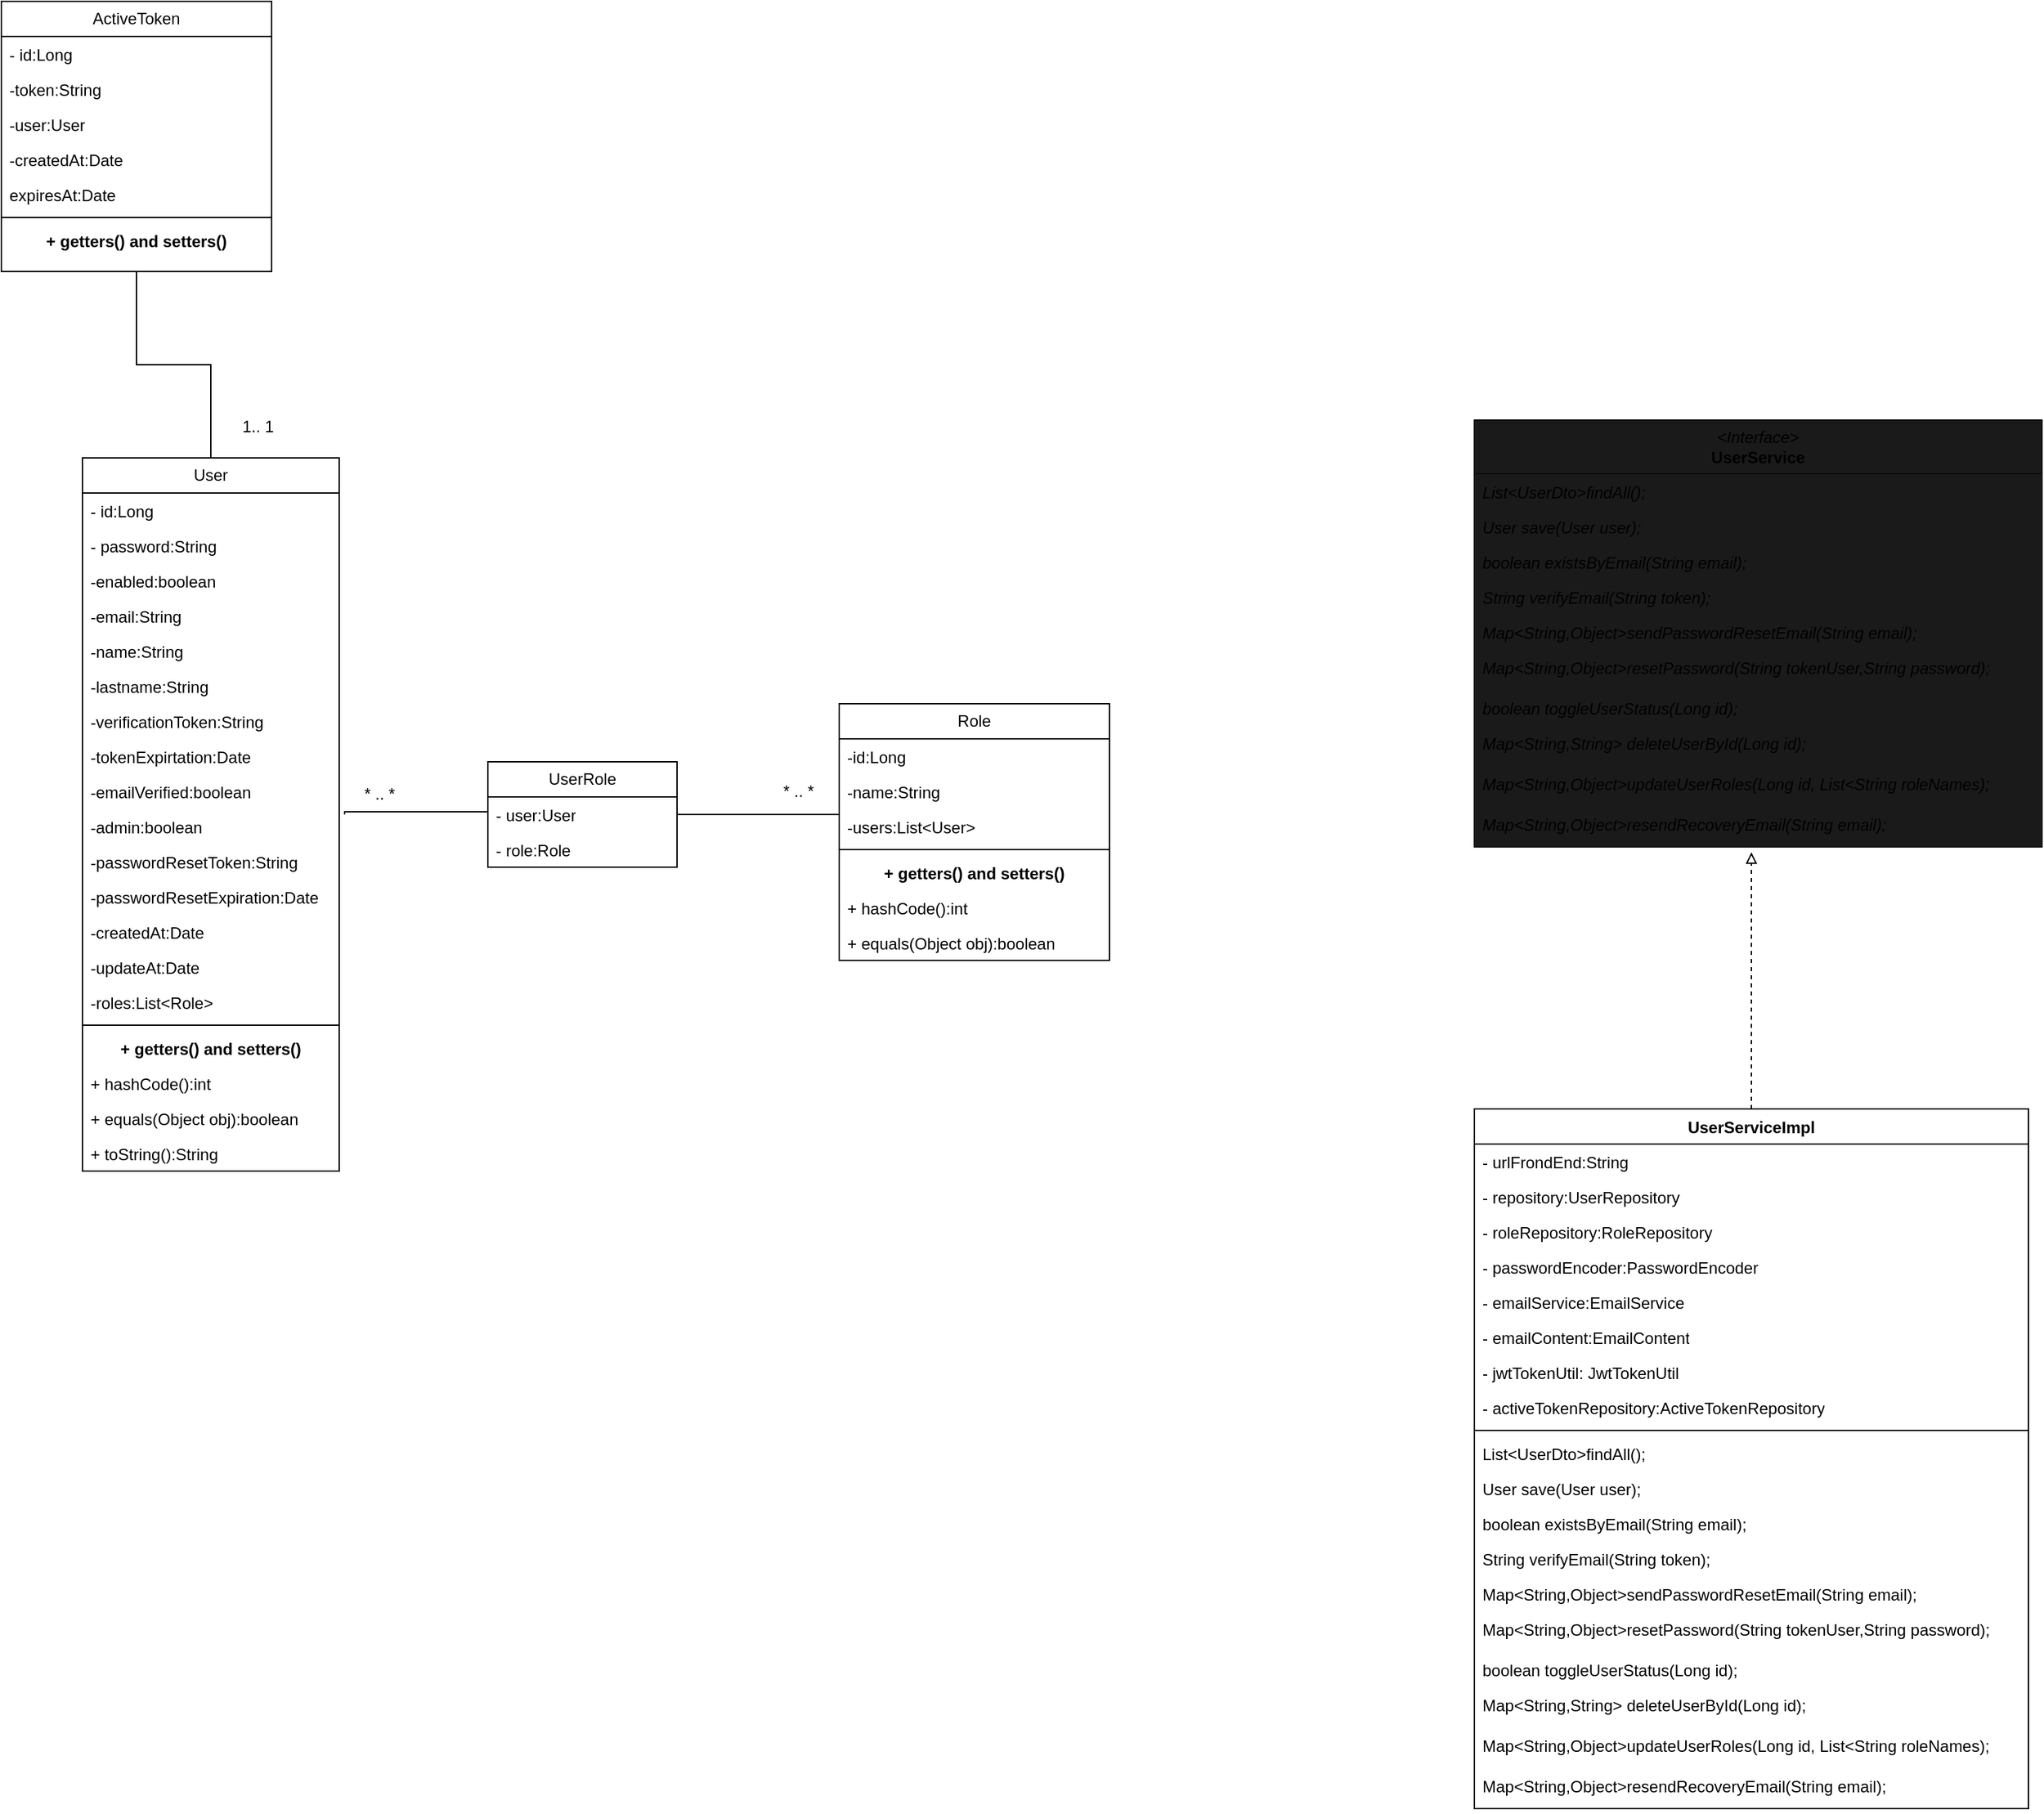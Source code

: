<mxfile version="26.2.2">
  <diagram name="Página-1" id="jplFOajyyAF0srqNOyh-">
    <mxGraphModel dx="1680" dy="3327" grid="1" gridSize="10" guides="1" tooltips="1" connect="1" arrows="1" fold="1" page="1" pageScale="1" pageWidth="827" pageHeight="1169" math="0" shadow="0">
      <root>
        <mxCell id="0" />
        <mxCell id="1" parent="0" />
        <mxCell id="M5PWYfCk_wmYrr_Ukh5R-1" value="&lt;div&gt;&lt;i&gt;&amp;lt;Interface&amp;gt;&lt;/i&gt;&lt;/div&gt;&lt;b&gt;UserService&lt;/b&gt;" style="swimlane;fontStyle=0;childLayout=stackLayout;horizontal=1;startSize=40;horizontalStack=0;resizeParent=1;resizeParentMax=0;resizeLast=0;collapsible=1;marginBottom=0;whiteSpace=wrap;html=1;fillColor=#1A1A1A;" vertex="1" parent="1">
          <mxGeometry x="1470" y="-1400" width="420" height="316" as="geometry" />
        </mxCell>
        <mxCell id="M5PWYfCk_wmYrr_Ukh5R-2" value="&lt;i&gt;List&amp;lt;UserDto&amp;gt;findAll();&lt;/i&gt;&lt;div&gt;&lt;br&gt;&lt;/div&gt;" style="text;align=left;verticalAlign=top;spacingLeft=4;spacingRight=4;overflow=hidden;rotatable=0;points=[[0,0.5],[1,0.5]];portConstraint=eastwest;whiteSpace=wrap;html=1;fillColor=#1A1A1A;" vertex="1" parent="M5PWYfCk_wmYrr_Ukh5R-1">
          <mxGeometry y="40" width="420" height="26" as="geometry" />
        </mxCell>
        <mxCell id="M5PWYfCk_wmYrr_Ukh5R-3" value="&lt;i&gt;User save(User user);&lt;/i&gt;" style="text;align=left;verticalAlign=top;spacingLeft=4;spacingRight=4;overflow=hidden;rotatable=0;points=[[0,0.5],[1,0.5]];portConstraint=eastwest;whiteSpace=wrap;html=1;fillColor=#1A1A1A;" vertex="1" parent="M5PWYfCk_wmYrr_Ukh5R-1">
          <mxGeometry y="66" width="420" height="26" as="geometry" />
        </mxCell>
        <mxCell id="M5PWYfCk_wmYrr_Ukh5R-6" value="&lt;i&gt;boolean existsByEmail(String email);&lt;/i&gt;" style="text;align=left;verticalAlign=top;spacingLeft=4;spacingRight=4;overflow=hidden;rotatable=0;points=[[0,0.5],[1,0.5]];portConstraint=eastwest;whiteSpace=wrap;html=1;fillColor=#1A1A1A;" vertex="1" parent="M5PWYfCk_wmYrr_Ukh5R-1">
          <mxGeometry y="92" width="420" height="26" as="geometry" />
        </mxCell>
        <mxCell id="M5PWYfCk_wmYrr_Ukh5R-8" value="&lt;i&gt;String verifyEmail(String token);&lt;/i&gt;" style="text;align=left;verticalAlign=top;spacingLeft=4;spacingRight=4;overflow=hidden;rotatable=0;points=[[0,0.5],[1,0.5]];portConstraint=eastwest;whiteSpace=wrap;html=1;fillColor=#1A1A1A;" vertex="1" parent="M5PWYfCk_wmYrr_Ukh5R-1">
          <mxGeometry y="118" width="420" height="26" as="geometry" />
        </mxCell>
        <mxCell id="M5PWYfCk_wmYrr_Ukh5R-7" value="&lt;i&gt;Map&amp;lt;String,Object&amp;gt;sendPasswordResetEmail(String email);&lt;/i&gt;" style="text;align=left;verticalAlign=top;spacingLeft=4;spacingRight=4;overflow=hidden;rotatable=0;points=[[0,0.5],[1,0.5]];portConstraint=eastwest;whiteSpace=wrap;html=1;fillColor=#1A1A1A;" vertex="1" parent="M5PWYfCk_wmYrr_Ukh5R-1">
          <mxGeometry y="144" width="420" height="26" as="geometry" />
        </mxCell>
        <mxCell id="M5PWYfCk_wmYrr_Ukh5R-9" value="&lt;i&gt;Map&amp;lt;String,Object&amp;gt;resetPassword(String tokenUser,String password);&lt;/i&gt;" style="text;align=left;verticalAlign=top;spacingLeft=4;spacingRight=4;overflow=hidden;rotatable=0;points=[[0,0.5],[1,0.5]];portConstraint=eastwest;whiteSpace=wrap;html=1;fillColor=#1A1A1A;" vertex="1" parent="M5PWYfCk_wmYrr_Ukh5R-1">
          <mxGeometry y="170" width="420" height="30" as="geometry" />
        </mxCell>
        <mxCell id="M5PWYfCk_wmYrr_Ukh5R-10" value="&lt;i&gt;boolean toggleUserStatus(Long id);&lt;/i&gt;" style="text;align=left;verticalAlign=top;spacingLeft=4;spacingRight=4;overflow=hidden;rotatable=0;points=[[0,0.5],[1,0.5]];portConstraint=eastwest;whiteSpace=wrap;html=1;fillColor=#1A1A1A;" vertex="1" parent="M5PWYfCk_wmYrr_Ukh5R-1">
          <mxGeometry y="200" width="420" height="26" as="geometry" />
        </mxCell>
        <mxCell id="M5PWYfCk_wmYrr_Ukh5R-11" value="&lt;i&gt;Map&amp;lt;String,String&amp;gt; deleteUserById(Long id);&lt;/i&gt;" style="text;align=left;verticalAlign=top;spacingLeft=4;spacingRight=4;overflow=hidden;rotatable=0;points=[[0,0.5],[1,0.5]];portConstraint=eastwest;whiteSpace=wrap;html=1;fillColor=#1A1A1A;" vertex="1" parent="M5PWYfCk_wmYrr_Ukh5R-1">
          <mxGeometry y="226" width="420" height="30" as="geometry" />
        </mxCell>
        <mxCell id="M5PWYfCk_wmYrr_Ukh5R-12" value="&lt;i&gt;Map&amp;lt;String,Object&amp;gt;updateUserRoles(Long id, List&amp;lt;String roleNames);&lt;/i&gt;" style="text;align=left;verticalAlign=top;spacingLeft=4;spacingRight=4;overflow=hidden;rotatable=0;points=[[0,0.5],[1,0.5]];portConstraint=eastwest;whiteSpace=wrap;html=1;fillColor=#1A1A1A;" vertex="1" parent="M5PWYfCk_wmYrr_Ukh5R-1">
          <mxGeometry y="256" width="420" height="30" as="geometry" />
        </mxCell>
        <mxCell id="M5PWYfCk_wmYrr_Ukh5R-13" value="&lt;i&gt;Map&amp;lt;String,Object&amp;gt;resendRecoveryEmail(String email);&lt;/i&gt;" style="text;align=left;verticalAlign=top;spacingLeft=4;spacingRight=4;overflow=hidden;rotatable=0;points=[[0,0.5],[1,0.5]];portConstraint=eastwest;whiteSpace=wrap;html=1;fillColor=#1A1A1A;" vertex="1" parent="M5PWYfCk_wmYrr_Ukh5R-1">
          <mxGeometry y="286" width="420" height="30" as="geometry" />
        </mxCell>
        <mxCell id="M5PWYfCk_wmYrr_Ukh5R-19" style="edgeStyle=orthogonalEdgeStyle;rounded=0;orthogonalLoop=1;jettySize=auto;html=1;dashed=1;endArrow=block;endFill=0;" edge="1" parent="1" source="M5PWYfCk_wmYrr_Ukh5R-14">
          <mxGeometry relative="1" as="geometry">
            <mxPoint x="1675" y="-1080" as="targetPoint" />
          </mxGeometry>
        </mxCell>
        <mxCell id="M5PWYfCk_wmYrr_Ukh5R-14" value="UserServiceImpl" style="swimlane;fontStyle=1;align=center;verticalAlign=top;childLayout=stackLayout;horizontal=1;startSize=26;horizontalStack=0;resizeParent=1;resizeParentMax=0;resizeLast=0;collapsible=1;marginBottom=0;whiteSpace=wrap;html=1;" vertex="1" parent="1">
          <mxGeometry x="1470" y="-890" width="410" height="518" as="geometry" />
        </mxCell>
        <mxCell id="M5PWYfCk_wmYrr_Ukh5R-15" value="- urlFrondEnd:String" style="text;strokeColor=none;fillColor=none;align=left;verticalAlign=top;spacingLeft=4;spacingRight=4;overflow=hidden;rotatable=0;points=[[0,0.5],[1,0.5]];portConstraint=eastwest;whiteSpace=wrap;html=1;" vertex="1" parent="M5PWYfCk_wmYrr_Ukh5R-14">
          <mxGeometry y="26" width="410" height="26" as="geometry" />
        </mxCell>
        <mxCell id="M5PWYfCk_wmYrr_Ukh5R-20" value="- repository:UserRepository" style="text;strokeColor=none;fillColor=none;align=left;verticalAlign=top;spacingLeft=4;spacingRight=4;overflow=hidden;rotatable=0;points=[[0,0.5],[1,0.5]];portConstraint=eastwest;whiteSpace=wrap;html=1;" vertex="1" parent="M5PWYfCk_wmYrr_Ukh5R-14">
          <mxGeometry y="52" width="410" height="26" as="geometry" />
        </mxCell>
        <mxCell id="M5PWYfCk_wmYrr_Ukh5R-21" value="- roleRepository:RoleRepository" style="text;strokeColor=none;fillColor=none;align=left;verticalAlign=top;spacingLeft=4;spacingRight=4;overflow=hidden;rotatable=0;points=[[0,0.5],[1,0.5]];portConstraint=eastwest;whiteSpace=wrap;html=1;" vertex="1" parent="M5PWYfCk_wmYrr_Ukh5R-14">
          <mxGeometry y="78" width="410" height="26" as="geometry" />
        </mxCell>
        <mxCell id="M5PWYfCk_wmYrr_Ukh5R-22" value="- passwordEncoder:PasswordEncoder" style="text;strokeColor=none;fillColor=none;align=left;verticalAlign=top;spacingLeft=4;spacingRight=4;overflow=hidden;rotatable=0;points=[[0,0.5],[1,0.5]];portConstraint=eastwest;whiteSpace=wrap;html=1;" vertex="1" parent="M5PWYfCk_wmYrr_Ukh5R-14">
          <mxGeometry y="104" width="410" height="26" as="geometry" />
        </mxCell>
        <mxCell id="M5PWYfCk_wmYrr_Ukh5R-23" value="- emailService:EmailService" style="text;strokeColor=none;fillColor=none;align=left;verticalAlign=top;spacingLeft=4;spacingRight=4;overflow=hidden;rotatable=0;points=[[0,0.5],[1,0.5]];portConstraint=eastwest;whiteSpace=wrap;html=1;" vertex="1" parent="M5PWYfCk_wmYrr_Ukh5R-14">
          <mxGeometry y="130" width="410" height="26" as="geometry" />
        </mxCell>
        <mxCell id="M5PWYfCk_wmYrr_Ukh5R-24" value="- emailContent:EmailContent" style="text;strokeColor=none;fillColor=none;align=left;verticalAlign=top;spacingLeft=4;spacingRight=4;overflow=hidden;rotatable=0;points=[[0,0.5],[1,0.5]];portConstraint=eastwest;whiteSpace=wrap;html=1;" vertex="1" parent="M5PWYfCk_wmYrr_Ukh5R-14">
          <mxGeometry y="156" width="410" height="26" as="geometry" />
        </mxCell>
        <mxCell id="M5PWYfCk_wmYrr_Ukh5R-25" value="- jwtTokenUtil: JwtTokenUtil" style="text;strokeColor=none;fillColor=none;align=left;verticalAlign=top;spacingLeft=4;spacingRight=4;overflow=hidden;rotatable=0;points=[[0,0.5],[1,0.5]];portConstraint=eastwest;whiteSpace=wrap;html=1;" vertex="1" parent="M5PWYfCk_wmYrr_Ukh5R-14">
          <mxGeometry y="182" width="410" height="26" as="geometry" />
        </mxCell>
        <mxCell id="M5PWYfCk_wmYrr_Ukh5R-26" value="- activeTokenRepository:ActiveTokenRepository" style="text;strokeColor=none;fillColor=none;align=left;verticalAlign=top;spacingLeft=4;spacingRight=4;overflow=hidden;rotatable=0;points=[[0,0.5],[1,0.5]];portConstraint=eastwest;whiteSpace=wrap;html=1;" vertex="1" parent="M5PWYfCk_wmYrr_Ukh5R-14">
          <mxGeometry y="208" width="410" height="26" as="geometry" />
        </mxCell>
        <mxCell id="M5PWYfCk_wmYrr_Ukh5R-16" value="" style="line;strokeWidth=1;fillColor=none;align=left;verticalAlign=middle;spacingTop=-1;spacingLeft=3;spacingRight=3;rotatable=0;labelPosition=right;points=[];portConstraint=eastwest;strokeColor=inherit;" vertex="1" parent="M5PWYfCk_wmYrr_Ukh5R-14">
          <mxGeometry y="234" width="410" height="8" as="geometry" />
        </mxCell>
        <mxCell id="M5PWYfCk_wmYrr_Ukh5R-29" value="List&amp;lt;UserDto&amp;gt;findAll();&lt;div&gt;&lt;br&gt;&lt;/div&gt;" style="text;align=left;verticalAlign=top;spacingLeft=4;spacingRight=4;overflow=hidden;rotatable=0;points=[[0,0.5],[1,0.5]];portConstraint=eastwest;whiteSpace=wrap;html=1;fillColor=none;" vertex="1" parent="M5PWYfCk_wmYrr_Ukh5R-14">
          <mxGeometry y="242" width="410" height="26" as="geometry" />
        </mxCell>
        <mxCell id="M5PWYfCk_wmYrr_Ukh5R-30" value="User save(User user);" style="text;align=left;verticalAlign=top;spacingLeft=4;spacingRight=4;overflow=hidden;rotatable=0;points=[[0,0.5],[1,0.5]];portConstraint=eastwest;whiteSpace=wrap;html=1;fillColor=none;" vertex="1" parent="M5PWYfCk_wmYrr_Ukh5R-14">
          <mxGeometry y="268" width="410" height="26" as="geometry" />
        </mxCell>
        <mxCell id="M5PWYfCk_wmYrr_Ukh5R-31" value="boolean existsByEmail(String email);" style="text;align=left;verticalAlign=top;spacingLeft=4;spacingRight=4;overflow=hidden;rotatable=0;points=[[0,0.5],[1,0.5]];portConstraint=eastwest;whiteSpace=wrap;html=1;fillColor=none;" vertex="1" parent="M5PWYfCk_wmYrr_Ukh5R-14">
          <mxGeometry y="294" width="410" height="26" as="geometry" />
        </mxCell>
        <mxCell id="M5PWYfCk_wmYrr_Ukh5R-32" value="String verifyEmail(String token);" style="text;align=left;verticalAlign=top;spacingLeft=4;spacingRight=4;overflow=hidden;rotatable=0;points=[[0,0.5],[1,0.5]];portConstraint=eastwest;whiteSpace=wrap;html=1;fillColor=none;" vertex="1" parent="M5PWYfCk_wmYrr_Ukh5R-14">
          <mxGeometry y="320" width="410" height="26" as="geometry" />
        </mxCell>
        <mxCell id="M5PWYfCk_wmYrr_Ukh5R-33" value="Map&amp;lt;String,Object&amp;gt;sendPasswordResetEmail(String email);" style="text;align=left;verticalAlign=top;spacingLeft=4;spacingRight=4;overflow=hidden;rotatable=0;points=[[0,0.5],[1,0.5]];portConstraint=eastwest;whiteSpace=wrap;html=1;fillColor=none;" vertex="1" parent="M5PWYfCk_wmYrr_Ukh5R-14">
          <mxGeometry y="346" width="410" height="26" as="geometry" />
        </mxCell>
        <mxCell id="M5PWYfCk_wmYrr_Ukh5R-34" value="Map&amp;lt;String,Object&amp;gt;resetPassword(String tokenUser,String password);" style="text;align=left;verticalAlign=top;spacingLeft=4;spacingRight=4;overflow=hidden;rotatable=0;points=[[0,0.5],[1,0.5]];portConstraint=eastwest;whiteSpace=wrap;html=1;fillColor=none;" vertex="1" parent="M5PWYfCk_wmYrr_Ukh5R-14">
          <mxGeometry y="372" width="410" height="30" as="geometry" />
        </mxCell>
        <mxCell id="M5PWYfCk_wmYrr_Ukh5R-35" value="boolean toggleUserStatus(Long id);" style="text;align=left;verticalAlign=top;spacingLeft=4;spacingRight=4;overflow=hidden;rotatable=0;points=[[0,0.5],[1,0.5]];portConstraint=eastwest;whiteSpace=wrap;html=1;fillColor=none;" vertex="1" parent="M5PWYfCk_wmYrr_Ukh5R-14">
          <mxGeometry y="402" width="410" height="26" as="geometry" />
        </mxCell>
        <mxCell id="M5PWYfCk_wmYrr_Ukh5R-36" value="Map&amp;lt;String,String&amp;gt; deleteUserById(Long id);" style="text;align=left;verticalAlign=top;spacingLeft=4;spacingRight=4;overflow=hidden;rotatable=0;points=[[0,0.5],[1,0.5]];portConstraint=eastwest;whiteSpace=wrap;html=1;fillColor=none;" vertex="1" parent="M5PWYfCk_wmYrr_Ukh5R-14">
          <mxGeometry y="428" width="410" height="30" as="geometry" />
        </mxCell>
        <mxCell id="M5PWYfCk_wmYrr_Ukh5R-37" value="Map&amp;lt;String,Object&amp;gt;updateUserRoles(Long id, List&amp;lt;String roleNames);" style="text;align=left;verticalAlign=top;spacingLeft=4;spacingRight=4;overflow=hidden;rotatable=0;points=[[0,0.5],[1,0.5]];portConstraint=eastwest;whiteSpace=wrap;html=1;fillColor=none;" vertex="1" parent="M5PWYfCk_wmYrr_Ukh5R-14">
          <mxGeometry y="458" width="410" height="30" as="geometry" />
        </mxCell>
        <mxCell id="M5PWYfCk_wmYrr_Ukh5R-38" value="Map&amp;lt;String,Object&amp;gt;resendRecoveryEmail(String email);" style="text;align=left;verticalAlign=top;spacingLeft=4;spacingRight=4;overflow=hidden;rotatable=0;points=[[0,0.5],[1,0.5]];portConstraint=eastwest;whiteSpace=wrap;html=1;fillColor=none;" vertex="1" parent="M5PWYfCk_wmYrr_Ukh5R-14">
          <mxGeometry y="488" width="410" height="30" as="geometry" />
        </mxCell>
        <mxCell id="M5PWYfCk_wmYrr_Ukh5R-39" value="User" style="swimlane;fontStyle=0;childLayout=stackLayout;horizontal=1;startSize=26;fillColor=none;horizontalStack=0;resizeParent=1;resizeParentMax=0;resizeLast=0;collapsible=1;marginBottom=0;whiteSpace=wrap;html=1;" vertex="1" parent="1">
          <mxGeometry x="440" y="-1372" width="190" height="528" as="geometry" />
        </mxCell>
        <mxCell id="M5PWYfCk_wmYrr_Ukh5R-40" value="- id:Long" style="text;strokeColor=none;fillColor=none;align=left;verticalAlign=top;spacingLeft=4;spacingRight=4;overflow=hidden;rotatable=0;points=[[0,0.5],[1,0.5]];portConstraint=eastwest;whiteSpace=wrap;html=1;" vertex="1" parent="M5PWYfCk_wmYrr_Ukh5R-39">
          <mxGeometry y="26" width="190" height="26" as="geometry" />
        </mxCell>
        <mxCell id="M5PWYfCk_wmYrr_Ukh5R-41" value="- password:String" style="text;strokeColor=none;fillColor=none;align=left;verticalAlign=top;spacingLeft=4;spacingRight=4;overflow=hidden;rotatable=0;points=[[0,0.5],[1,0.5]];portConstraint=eastwest;whiteSpace=wrap;html=1;" vertex="1" parent="M5PWYfCk_wmYrr_Ukh5R-39">
          <mxGeometry y="52" width="190" height="26" as="geometry" />
        </mxCell>
        <mxCell id="M5PWYfCk_wmYrr_Ukh5R-42" value="-enabled:boolean" style="text;strokeColor=none;fillColor=none;align=left;verticalAlign=top;spacingLeft=4;spacingRight=4;overflow=hidden;rotatable=0;points=[[0,0.5],[1,0.5]];portConstraint=eastwest;whiteSpace=wrap;html=1;" vertex="1" parent="M5PWYfCk_wmYrr_Ukh5R-39">
          <mxGeometry y="78" width="190" height="26" as="geometry" />
        </mxCell>
        <mxCell id="M5PWYfCk_wmYrr_Ukh5R-43" value="-email:String" style="text;strokeColor=none;fillColor=none;align=left;verticalAlign=top;spacingLeft=4;spacingRight=4;overflow=hidden;rotatable=0;points=[[0,0.5],[1,0.5]];portConstraint=eastwest;whiteSpace=wrap;html=1;" vertex="1" parent="M5PWYfCk_wmYrr_Ukh5R-39">
          <mxGeometry y="104" width="190" height="26" as="geometry" />
        </mxCell>
        <mxCell id="M5PWYfCk_wmYrr_Ukh5R-44" value="-name:String" style="text;strokeColor=none;fillColor=none;align=left;verticalAlign=top;spacingLeft=4;spacingRight=4;overflow=hidden;rotatable=0;points=[[0,0.5],[1,0.5]];portConstraint=eastwest;whiteSpace=wrap;html=1;" vertex="1" parent="M5PWYfCk_wmYrr_Ukh5R-39">
          <mxGeometry y="130" width="190" height="26" as="geometry" />
        </mxCell>
        <mxCell id="M5PWYfCk_wmYrr_Ukh5R-45" value="-lastname:String" style="text;strokeColor=none;fillColor=none;align=left;verticalAlign=top;spacingLeft=4;spacingRight=4;overflow=hidden;rotatable=0;points=[[0,0.5],[1,0.5]];portConstraint=eastwest;whiteSpace=wrap;html=1;" vertex="1" parent="M5PWYfCk_wmYrr_Ukh5R-39">
          <mxGeometry y="156" width="190" height="26" as="geometry" />
        </mxCell>
        <mxCell id="M5PWYfCk_wmYrr_Ukh5R-53" value="-verificationToken:String" style="text;strokeColor=none;fillColor=none;align=left;verticalAlign=top;spacingLeft=4;spacingRight=4;overflow=hidden;rotatable=0;points=[[0,0.5],[1,0.5]];portConstraint=eastwest;whiteSpace=wrap;html=1;" vertex="1" parent="M5PWYfCk_wmYrr_Ukh5R-39">
          <mxGeometry y="182" width="190" height="26" as="geometry" />
        </mxCell>
        <mxCell id="M5PWYfCk_wmYrr_Ukh5R-54" value="-tokenExpirtation:Date" style="text;strokeColor=none;fillColor=none;align=left;verticalAlign=top;spacingLeft=4;spacingRight=4;overflow=hidden;rotatable=0;points=[[0,0.5],[1,0.5]];portConstraint=eastwest;whiteSpace=wrap;html=1;" vertex="1" parent="M5PWYfCk_wmYrr_Ukh5R-39">
          <mxGeometry y="208" width="190" height="26" as="geometry" />
        </mxCell>
        <mxCell id="M5PWYfCk_wmYrr_Ukh5R-55" value="-emailVerified:boolean" style="text;strokeColor=none;fillColor=none;align=left;verticalAlign=top;spacingLeft=4;spacingRight=4;overflow=hidden;rotatable=0;points=[[0,0.5],[1,0.5]];portConstraint=eastwest;whiteSpace=wrap;html=1;" vertex="1" parent="M5PWYfCk_wmYrr_Ukh5R-39">
          <mxGeometry y="234" width="190" height="26" as="geometry" />
        </mxCell>
        <mxCell id="M5PWYfCk_wmYrr_Ukh5R-66" value="-admin:boolean" style="text;strokeColor=none;fillColor=none;align=left;verticalAlign=top;spacingLeft=4;spacingRight=4;overflow=hidden;rotatable=0;points=[[0,0.5],[1,0.5]];portConstraint=eastwest;whiteSpace=wrap;html=1;" vertex="1" parent="M5PWYfCk_wmYrr_Ukh5R-39">
          <mxGeometry y="260" width="190" height="26" as="geometry" />
        </mxCell>
        <mxCell id="M5PWYfCk_wmYrr_Ukh5R-67" value="-passwordResetToken:String" style="text;strokeColor=none;fillColor=none;align=left;verticalAlign=top;spacingLeft=4;spacingRight=4;overflow=hidden;rotatable=0;points=[[0,0.5],[1,0.5]];portConstraint=eastwest;whiteSpace=wrap;html=1;" vertex="1" parent="M5PWYfCk_wmYrr_Ukh5R-39">
          <mxGeometry y="286" width="190" height="26" as="geometry" />
        </mxCell>
        <mxCell id="M5PWYfCk_wmYrr_Ukh5R-68" value="-passwordResetExpiration:Date" style="text;strokeColor=none;fillColor=none;align=left;verticalAlign=top;spacingLeft=4;spacingRight=4;overflow=hidden;rotatable=0;points=[[0,0.5],[1,0.5]];portConstraint=eastwest;whiteSpace=wrap;html=1;" vertex="1" parent="M5PWYfCk_wmYrr_Ukh5R-39">
          <mxGeometry y="312" width="190" height="26" as="geometry" />
        </mxCell>
        <mxCell id="M5PWYfCk_wmYrr_Ukh5R-69" value="-createdAt:Date" style="text;strokeColor=none;fillColor=none;align=left;verticalAlign=top;spacingLeft=4;spacingRight=4;overflow=hidden;rotatable=0;points=[[0,0.5],[1,0.5]];portConstraint=eastwest;whiteSpace=wrap;html=1;" vertex="1" parent="M5PWYfCk_wmYrr_Ukh5R-39">
          <mxGeometry y="338" width="190" height="26" as="geometry" />
        </mxCell>
        <mxCell id="M5PWYfCk_wmYrr_Ukh5R-70" value="-updateAt:Date" style="text;strokeColor=none;fillColor=none;align=left;verticalAlign=top;spacingLeft=4;spacingRight=4;overflow=hidden;rotatable=0;points=[[0,0.5],[1,0.5]];portConstraint=eastwest;whiteSpace=wrap;html=1;" vertex="1" parent="M5PWYfCk_wmYrr_Ukh5R-39">
          <mxGeometry y="364" width="190" height="26" as="geometry" />
        </mxCell>
        <mxCell id="M5PWYfCk_wmYrr_Ukh5R-71" value="-roles:List&amp;lt;Role&amp;gt;" style="text;strokeColor=none;fillColor=none;align=left;verticalAlign=top;spacingLeft=4;spacingRight=4;overflow=hidden;rotatable=0;points=[[0,0.5],[1,0.5]];portConstraint=eastwest;whiteSpace=wrap;html=1;" vertex="1" parent="M5PWYfCk_wmYrr_Ukh5R-39">
          <mxGeometry y="390" width="190" height="26" as="geometry" />
        </mxCell>
        <mxCell id="M5PWYfCk_wmYrr_Ukh5R-72" value="" style="line;strokeWidth=1;fillColor=none;align=left;verticalAlign=middle;spacingTop=-1;spacingLeft=3;spacingRight=3;rotatable=0;labelPosition=right;points=[];portConstraint=eastwest;strokeColor=inherit;" vertex="1" parent="M5PWYfCk_wmYrr_Ukh5R-39">
          <mxGeometry y="416" width="190" height="8" as="geometry" />
        </mxCell>
        <mxCell id="M5PWYfCk_wmYrr_Ukh5R-73" value="&lt;b&gt;+ getters() and setters()&lt;/b&gt;" style="text;strokeColor=none;fillColor=none;align=center;verticalAlign=top;spacingLeft=4;spacingRight=4;overflow=hidden;rotatable=0;points=[[0,0.5],[1,0.5]];portConstraint=eastwest;whiteSpace=wrap;html=1;" vertex="1" parent="M5PWYfCk_wmYrr_Ukh5R-39">
          <mxGeometry y="424" width="190" height="26" as="geometry" />
        </mxCell>
        <mxCell id="M5PWYfCk_wmYrr_Ukh5R-74" value="+ hashCode():int" style="text;strokeColor=none;fillColor=none;align=left;verticalAlign=top;spacingLeft=4;spacingRight=4;overflow=hidden;rotatable=0;points=[[0,0.5],[1,0.5]];portConstraint=eastwest;whiteSpace=wrap;html=1;" vertex="1" parent="M5PWYfCk_wmYrr_Ukh5R-39">
          <mxGeometry y="450" width="190" height="26" as="geometry" />
        </mxCell>
        <mxCell id="M5PWYfCk_wmYrr_Ukh5R-75" value="+ equals(Object obj):boolean" style="text;strokeColor=none;fillColor=none;align=left;verticalAlign=top;spacingLeft=4;spacingRight=4;overflow=hidden;rotatable=0;points=[[0,0.5],[1,0.5]];portConstraint=eastwest;whiteSpace=wrap;html=1;" vertex="1" parent="M5PWYfCk_wmYrr_Ukh5R-39">
          <mxGeometry y="476" width="190" height="26" as="geometry" />
        </mxCell>
        <mxCell id="M5PWYfCk_wmYrr_Ukh5R-76" value="+ toString():String" style="text;strokeColor=none;fillColor=none;align=left;verticalAlign=top;spacingLeft=4;spacingRight=4;overflow=hidden;rotatable=0;points=[[0,0.5],[1,0.5]];portConstraint=eastwest;whiteSpace=wrap;html=1;" vertex="1" parent="M5PWYfCk_wmYrr_Ukh5R-39">
          <mxGeometry y="502" width="190" height="26" as="geometry" />
        </mxCell>
        <mxCell id="M5PWYfCk_wmYrr_Ukh5R-77" value="Role" style="swimlane;fontStyle=0;childLayout=stackLayout;horizontal=1;startSize=26;fillColor=none;horizontalStack=0;resizeParent=1;resizeParentMax=0;resizeLast=0;collapsible=1;marginBottom=0;whiteSpace=wrap;html=1;" vertex="1" parent="1">
          <mxGeometry x="1000" y="-1190" width="200" height="190" as="geometry" />
        </mxCell>
        <mxCell id="M5PWYfCk_wmYrr_Ukh5R-78" value="-id:Long" style="text;strokeColor=none;fillColor=none;align=left;verticalAlign=top;spacingLeft=4;spacingRight=4;overflow=hidden;rotatable=0;points=[[0,0.5],[1,0.5]];portConstraint=eastwest;whiteSpace=wrap;html=1;" vertex="1" parent="M5PWYfCk_wmYrr_Ukh5R-77">
          <mxGeometry y="26" width="200" height="26" as="geometry" />
        </mxCell>
        <mxCell id="M5PWYfCk_wmYrr_Ukh5R-79" value="-name:String" style="text;strokeColor=none;fillColor=none;align=left;verticalAlign=top;spacingLeft=4;spacingRight=4;overflow=hidden;rotatable=0;points=[[0,0.5],[1,0.5]];portConstraint=eastwest;whiteSpace=wrap;html=1;" vertex="1" parent="M5PWYfCk_wmYrr_Ukh5R-77">
          <mxGeometry y="52" width="200" height="26" as="geometry" />
        </mxCell>
        <mxCell id="M5PWYfCk_wmYrr_Ukh5R-80" value="-users:List&amp;lt;User&amp;gt;" style="text;strokeColor=none;fillColor=none;align=left;verticalAlign=top;spacingLeft=4;spacingRight=4;overflow=hidden;rotatable=0;points=[[0,0.5],[1,0.5]];portConstraint=eastwest;whiteSpace=wrap;html=1;" vertex="1" parent="M5PWYfCk_wmYrr_Ukh5R-77">
          <mxGeometry y="78" width="200" height="26" as="geometry" />
        </mxCell>
        <mxCell id="M5PWYfCk_wmYrr_Ukh5R-81" value="" style="line;strokeWidth=1;fillColor=none;align=left;verticalAlign=middle;spacingTop=-1;spacingLeft=3;spacingRight=3;rotatable=0;labelPosition=right;points=[];portConstraint=eastwest;strokeColor=inherit;" vertex="1" parent="M5PWYfCk_wmYrr_Ukh5R-77">
          <mxGeometry y="104" width="200" height="8" as="geometry" />
        </mxCell>
        <mxCell id="M5PWYfCk_wmYrr_Ukh5R-83" value="&lt;b&gt;+ getters() and setters()&lt;/b&gt;" style="text;strokeColor=none;fillColor=none;align=center;verticalAlign=top;spacingLeft=4;spacingRight=4;overflow=hidden;rotatable=0;points=[[0,0.5],[1,0.5]];portConstraint=eastwest;whiteSpace=wrap;html=1;" vertex="1" parent="M5PWYfCk_wmYrr_Ukh5R-77">
          <mxGeometry y="112" width="200" height="26" as="geometry" />
        </mxCell>
        <mxCell id="M5PWYfCk_wmYrr_Ukh5R-82" value="+ hashCode():int" style="text;strokeColor=none;fillColor=none;align=left;verticalAlign=top;spacingLeft=4;spacingRight=4;overflow=hidden;rotatable=0;points=[[0,0.5],[1,0.5]];portConstraint=eastwest;whiteSpace=wrap;html=1;" vertex="1" parent="M5PWYfCk_wmYrr_Ukh5R-77">
          <mxGeometry y="138" width="200" height="26" as="geometry" />
        </mxCell>
        <mxCell id="M5PWYfCk_wmYrr_Ukh5R-84" value="+ equals(Object obj):boolean" style="text;strokeColor=none;fillColor=none;align=left;verticalAlign=top;spacingLeft=4;spacingRight=4;overflow=hidden;rotatable=0;points=[[0,0.5],[1,0.5]];portConstraint=eastwest;whiteSpace=wrap;html=1;" vertex="1" parent="M5PWYfCk_wmYrr_Ukh5R-77">
          <mxGeometry y="164" width="200" height="26" as="geometry" />
        </mxCell>
        <mxCell id="M5PWYfCk_wmYrr_Ukh5R-86" value="UserRole" style="swimlane;fontStyle=0;childLayout=stackLayout;horizontal=1;startSize=26;fillColor=none;horizontalStack=0;resizeParent=1;resizeParentMax=0;resizeLast=0;collapsible=1;marginBottom=0;whiteSpace=wrap;html=1;" vertex="1" parent="1">
          <mxGeometry x="740" y="-1147" width="140" height="78" as="geometry" />
        </mxCell>
        <mxCell id="M5PWYfCk_wmYrr_Ukh5R-87" value="- user:User" style="text;strokeColor=none;fillColor=none;align=left;verticalAlign=top;spacingLeft=4;spacingRight=4;overflow=hidden;rotatable=0;points=[[0,0.5],[1,0.5]];portConstraint=eastwest;whiteSpace=wrap;html=1;" vertex="1" parent="M5PWYfCk_wmYrr_Ukh5R-86">
          <mxGeometry y="26" width="140" height="26" as="geometry" />
        </mxCell>
        <mxCell id="M5PWYfCk_wmYrr_Ukh5R-88" value="- role:Role" style="text;strokeColor=none;fillColor=none;align=left;verticalAlign=top;spacingLeft=4;spacingRight=4;overflow=hidden;rotatable=0;points=[[0,0.5],[1,0.5]];portConstraint=eastwest;whiteSpace=wrap;html=1;" vertex="1" parent="M5PWYfCk_wmYrr_Ukh5R-86">
          <mxGeometry y="52" width="140" height="26" as="geometry" />
        </mxCell>
        <mxCell id="M5PWYfCk_wmYrr_Ukh5R-93" style="edgeStyle=orthogonalEdgeStyle;rounded=0;orthogonalLoop=1;jettySize=auto;html=1;entryX=0;entryY=0.154;entryDx=0;entryDy=0;entryPerimeter=0;endArrow=none;startFill=0;" edge="1" parent="1" source="M5PWYfCk_wmYrr_Ukh5R-87" target="M5PWYfCk_wmYrr_Ukh5R-80">
          <mxGeometry relative="1" as="geometry" />
        </mxCell>
        <mxCell id="M5PWYfCk_wmYrr_Ukh5R-94" style="edgeStyle=orthogonalEdgeStyle;rounded=0;orthogonalLoop=1;jettySize=auto;html=1;entryX=1.021;entryY=0.154;entryDx=0;entryDy=0;entryPerimeter=0;endArrow=none;startFill=0;" edge="1" parent="1" source="M5PWYfCk_wmYrr_Ukh5R-87" target="M5PWYfCk_wmYrr_Ukh5R-66">
          <mxGeometry relative="1" as="geometry">
            <Array as="points">
              <mxPoint x="634" y="-1110" />
            </Array>
          </mxGeometry>
        </mxCell>
        <mxCell id="M5PWYfCk_wmYrr_Ukh5R-95" value="* .. *" style="text;html=1;align=center;verticalAlign=middle;whiteSpace=wrap;rounded=0;" vertex="1" parent="1">
          <mxGeometry x="630" y="-1138" width="60" height="30" as="geometry" />
        </mxCell>
        <mxCell id="M5PWYfCk_wmYrr_Ukh5R-96" value="* .. *" style="text;html=1;align=center;verticalAlign=middle;whiteSpace=wrap;rounded=0;" vertex="1" parent="1">
          <mxGeometry x="940" y="-1140" width="60" height="30" as="geometry" />
        </mxCell>
        <mxCell id="M5PWYfCk_wmYrr_Ukh5R-107" style="edgeStyle=orthogonalEdgeStyle;rounded=0;orthogonalLoop=1;jettySize=auto;html=1;entryX=0.5;entryY=0;entryDx=0;entryDy=0;endArrow=none;startFill=0;" edge="1" parent="1" source="M5PWYfCk_wmYrr_Ukh5R-99" target="M5PWYfCk_wmYrr_Ukh5R-39">
          <mxGeometry relative="1" as="geometry" />
        </mxCell>
        <mxCell id="M5PWYfCk_wmYrr_Ukh5R-99" value="ActiveToken" style="swimlane;fontStyle=0;childLayout=stackLayout;horizontal=1;startSize=26;fillColor=none;horizontalStack=0;resizeParent=1;resizeParentMax=0;resizeLast=0;collapsible=1;marginBottom=0;whiteSpace=wrap;html=1;" vertex="1" parent="1">
          <mxGeometry x="380" y="-1710" width="200" height="200" as="geometry" />
        </mxCell>
        <mxCell id="M5PWYfCk_wmYrr_Ukh5R-100" value="- id:Long" style="text;strokeColor=none;fillColor=none;align=left;verticalAlign=top;spacingLeft=4;spacingRight=4;overflow=hidden;rotatable=0;points=[[0,0.5],[1,0.5]];portConstraint=eastwest;whiteSpace=wrap;html=1;" vertex="1" parent="M5PWYfCk_wmYrr_Ukh5R-99">
          <mxGeometry y="26" width="200" height="26" as="geometry" />
        </mxCell>
        <mxCell id="M5PWYfCk_wmYrr_Ukh5R-101" value="-token:String" style="text;strokeColor=none;fillColor=none;align=left;verticalAlign=top;spacingLeft=4;spacingRight=4;overflow=hidden;rotatable=0;points=[[0,0.5],[1,0.5]];portConstraint=eastwest;whiteSpace=wrap;html=1;" vertex="1" parent="M5PWYfCk_wmYrr_Ukh5R-99">
          <mxGeometry y="52" width="200" height="26" as="geometry" />
        </mxCell>
        <mxCell id="M5PWYfCk_wmYrr_Ukh5R-102" value="-user:User" style="text;strokeColor=none;fillColor=none;align=left;verticalAlign=top;spacingLeft=4;spacingRight=4;overflow=hidden;rotatable=0;points=[[0,0.5],[1,0.5]];portConstraint=eastwest;whiteSpace=wrap;html=1;" vertex="1" parent="M5PWYfCk_wmYrr_Ukh5R-99">
          <mxGeometry y="78" width="200" height="26" as="geometry" />
        </mxCell>
        <mxCell id="M5PWYfCk_wmYrr_Ukh5R-103" value="-createdAt:Date" style="text;strokeColor=none;fillColor=none;align=left;verticalAlign=top;spacingLeft=4;spacingRight=4;overflow=hidden;rotatable=0;points=[[0,0.5],[1,0.5]];portConstraint=eastwest;whiteSpace=wrap;html=1;" vertex="1" parent="M5PWYfCk_wmYrr_Ukh5R-99">
          <mxGeometry y="104" width="200" height="26" as="geometry" />
        </mxCell>
        <mxCell id="M5PWYfCk_wmYrr_Ukh5R-104" value="expiresAt:Date" style="text;strokeColor=none;fillColor=none;align=left;verticalAlign=top;spacingLeft=4;spacingRight=4;overflow=hidden;rotatable=0;points=[[0,0.5],[1,0.5]];portConstraint=eastwest;whiteSpace=wrap;html=1;" vertex="1" parent="M5PWYfCk_wmYrr_Ukh5R-99">
          <mxGeometry y="130" width="200" height="26" as="geometry" />
        </mxCell>
        <mxCell id="M5PWYfCk_wmYrr_Ukh5R-105" value="" style="line;strokeWidth=1;fillColor=none;align=left;verticalAlign=middle;spacingTop=-1;spacingLeft=3;spacingRight=3;rotatable=0;labelPosition=right;points=[];portConstraint=eastwest;strokeColor=inherit;" vertex="1" parent="M5PWYfCk_wmYrr_Ukh5R-99">
          <mxGeometry y="156" width="200" height="8" as="geometry" />
        </mxCell>
        <mxCell id="M5PWYfCk_wmYrr_Ukh5R-106" value="&lt;b&gt;+ getters() and setters()&lt;/b&gt;" style="text;strokeColor=none;fillColor=none;align=center;verticalAlign=top;spacingLeft=4;spacingRight=4;overflow=hidden;rotatable=0;points=[[0,0.5],[1,0.5]];portConstraint=eastwest;whiteSpace=wrap;html=1;" vertex="1" parent="M5PWYfCk_wmYrr_Ukh5R-99">
          <mxGeometry y="164" width="200" height="36" as="geometry" />
        </mxCell>
        <mxCell id="M5PWYfCk_wmYrr_Ukh5R-108" value="1.. 1" style="text;html=1;align=center;verticalAlign=middle;whiteSpace=wrap;rounded=0;" vertex="1" parent="1">
          <mxGeometry x="540" y="-1410" width="60" height="30" as="geometry" />
        </mxCell>
      </root>
    </mxGraphModel>
  </diagram>
</mxfile>
